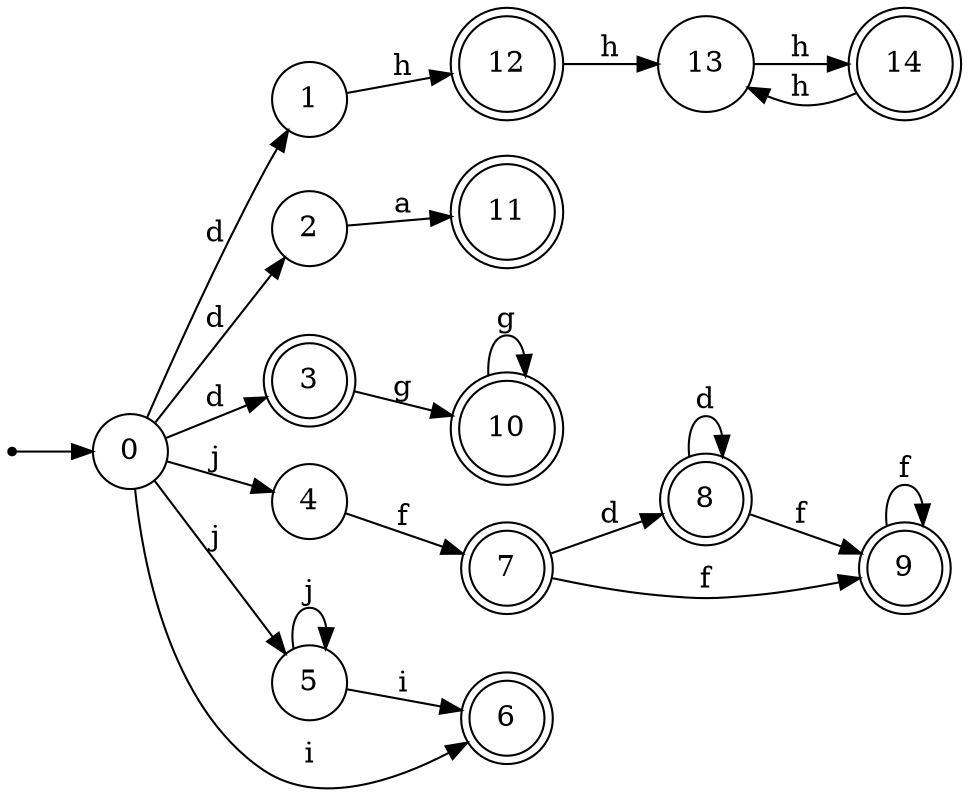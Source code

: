 digraph finite_state_machine {
rankdir=LR;
size="20,20";
node [shape = point]; "dummy0"
node [shape = circle]; "0";
"dummy0" -> "0";
node [shape = circle]; "1";
node [shape = circle]; "2";
node [shape = doublecircle]; "3";node [shape = circle]; "4";
node [shape = circle]; "5";
node [shape = doublecircle]; "6";node [shape = doublecircle]; "7";node [shape = doublecircle]; "8";node [shape = doublecircle]; "9";node [shape = doublecircle]; "10";node [shape = doublecircle]; "11";node [shape = doublecircle]; "12";node [shape = circle]; "13";
node [shape = doublecircle]; "14";"0" -> "1" [label = "d"];
 "0" -> "2" [label = "d"];
 "0" -> "3" [label = "d"];
 "0" -> "4" [label = "j"];
 "0" -> "5" [label = "j"];
 "0" -> "6" [label = "i"];
 "5" -> "5" [label = "j"];
 "5" -> "6" [label = "i"];
 "4" -> "7" [label = "f"];
 "7" -> "8" [label = "d"];
 "7" -> "9" [label = "f"];
 "9" -> "9" [label = "f"];
 "8" -> "8" [label = "d"];
 "8" -> "9" [label = "f"];
 "3" -> "10" [label = "g"];
 "10" -> "10" [label = "g"];
 "2" -> "11" [label = "a"];
 "1" -> "12" [label = "h"];
 "12" -> "13" [label = "h"];
 "13" -> "14" [label = "h"];
 "14" -> "13" [label = "h"];
 }
